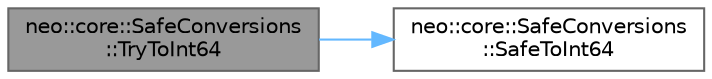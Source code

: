 digraph "neo::core::SafeConversions::TryToInt64"
{
 // LATEX_PDF_SIZE
  bgcolor="transparent";
  edge [fontname=Helvetica,fontsize=10,labelfontname=Helvetica,labelfontsize=10];
  node [fontname=Helvetica,fontsize=10,shape=box,height=0.2,width=0.4];
  rankdir="LR";
  Node1 [id="Node000001",label="neo::core::SafeConversions\l::TryToInt64",height=0.2,width=0.4,color="gray40", fillcolor="grey60", style="filled", fontcolor="black",tooltip="Try to convert string to int64_t."];
  Node1 -> Node2 [id="edge1_Node000001_Node000002",color="steelblue1",style="solid",tooltip=" "];
  Node2 [id="Node000002",label="neo::core::SafeConversions\l::SafeToInt64",height=0.2,width=0.4,color="grey40", fillcolor="white", style="filled",URL="$classneo_1_1core_1_1_safe_conversions.html#aa6fa4e91656fa706053cf888ee3f28d5",tooltip="Safely convert string to int64_t."];
}
